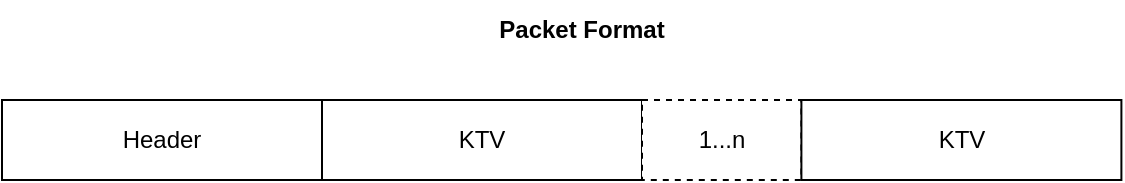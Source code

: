 <mxfile scale="1" border="10" pages="5">
    <diagram id="jRGLZ1VQDzmdCPwqOaVS" name="Overall">
        <mxGraphModel dx="602" dy="907" grid="1" gridSize="10" guides="1" tooltips="1" connect="1" arrows="1" fold="1" page="1" pageScale="1" pageWidth="850" pageHeight="1100" math="0" shadow="0">
            <root>
                <mxCell id="0"/>
                <mxCell id="1" parent="0"/>
                <mxCell id="18QSqJrgAG0pIJhhO5DA-1" value="KTV" style="rounded=0;whiteSpace=wrap;html=1;strokeWidth=1;" parent="1" vertex="1">
                    <mxGeometry x="270" y="370" width="160" height="40" as="geometry"/>
                </mxCell>
                <mxCell id="18QSqJrgAG0pIJhhO5DA-2" value="1...n" style="rounded=0;whiteSpace=wrap;html=1;strokeWidth=1;strokeColor=default;dashed=1;" parent="1" vertex="1">
                    <mxGeometry x="430" y="370" width="79.7" height="40" as="geometry"/>
                </mxCell>
                <mxCell id="18QSqJrgAG0pIJhhO5DA-3" value="Header" style="rounded=0;whiteSpace=wrap;html=1;strokeWidth=1;" parent="1" vertex="1">
                    <mxGeometry x="110" y="370" width="160" height="40" as="geometry"/>
                </mxCell>
                <mxCell id="18QSqJrgAG0pIJhhO5DA-4" value="KTV" style="rounded=0;whiteSpace=wrap;html=1;strokeWidth=1;" parent="1" vertex="1">
                    <mxGeometry x="509.7" y="370" width="160" height="40" as="geometry"/>
                </mxCell>
                <mxCell id="18QSqJrgAG0pIJhhO5DA-5" value="Packet Format" style="text;html=1;strokeColor=none;fillColor=none;align=center;verticalAlign=middle;whiteSpace=wrap;rounded=0;fontStyle=1" parent="1" vertex="1">
                    <mxGeometry x="349.7" y="320" width="100.01" height="30" as="geometry"/>
                </mxCell>
            </root>
        </mxGraphModel>
    </diagram>
    <diagram name="Header" id="-SX_BzPOA6vAbxGaIQ-t">
        <mxGraphModel dx="860" dy="1296" grid="1" gridSize="10" guides="1" tooltips="1" connect="1" arrows="1" fold="1" page="1" pageScale="1" pageWidth="850" pageHeight="1100" math="0" shadow="0">
            <root>
                <mxCell id="0"/>
                <mxCell id="1" parent="0"/>
                <mxCell id="-yvm5NWtW9Nutd4gs-l9-1" value="" style="rounded=0;whiteSpace=wrap;html=1;strokeWidth=1;" parent="1" vertex="1">
                    <mxGeometry x="40.3" y="360" width="320" height="40" as="geometry"/>
                </mxCell>
                <mxCell id="-yvm5NWtW9Nutd4gs-l9-4" value="version" style="rounded=0;whiteSpace=wrap;html=1;" parent="1" vertex="1">
                    <mxGeometry x="240" y="360" width="120.3" height="40" as="geometry"/>
                </mxCell>
                <mxCell id="-yvm5NWtW9Nutd4gs-l9-2" value="" style="shape=curlyBracket;whiteSpace=wrap;html=1;rounded=1;labelPosition=left;verticalLabelPosition=middle;align=right;verticalAlign=middle;rotation=-90;" parent="1" vertex="1">
                    <mxGeometry x="178.63" y="320" width="43.33" height="319.37" as="geometry"/>
                </mxCell>
                <mxCell id="-yvm5NWtW9Nutd4gs-l9-3" value="1 byte" style="text;html=1;strokeColor=none;fillColor=none;align=center;verticalAlign=middle;whiteSpace=wrap;rounded=0;" parent="1" vertex="1">
                    <mxGeometry x="170.3" y="500" width="60" height="30" as="geometry"/>
                </mxCell>
                <mxCell id="-yvm5NWtW9Nutd4gs-l9-9" value="3 bits" style="text;html=1;strokeColor=none;fillColor=none;align=center;verticalAlign=middle;whiteSpace=wrap;rounded=0;" parent="1" vertex="1">
                    <mxGeometry x="270.15" y="430" width="60" height="30" as="geometry"/>
                </mxCell>
                <mxCell id="-yvm5NWtW9Nutd4gs-l9-12" value="" style="shape=crossbar;whiteSpace=wrap;html=1;rounded=1;" parent="1" vertex="1">
                    <mxGeometry x="240" y="410" width="120" height="20" as="geometry"/>
                </mxCell>
                <mxCell id="-yvm5NWtW9Nutd4gs-l9-14" value="" style="shape=crossbar;whiteSpace=wrap;html=1;rounded=1;" parent="1" vertex="1">
                    <mxGeometry x="40" y="410" width="200" height="20" as="geometry"/>
                </mxCell>
                <mxCell id="-yvm5NWtW9Nutd4gs-l9-16" value="5 bits" style="text;html=1;strokeColor=none;fillColor=none;align=center;verticalAlign=middle;whiteSpace=wrap;rounded=0;" parent="1" vertex="1">
                    <mxGeometry x="110.3" y="430" width="60" height="30" as="geometry"/>
                </mxCell>
                <mxCell id="-yvm5NWtW9Nutd4gs-l9-17" value="Header Format" style="text;html=1;strokeColor=none;fillColor=none;align=center;verticalAlign=middle;whiteSpace=wrap;rounded=0;fontStyle=1" parent="1" vertex="1">
                    <mxGeometry x="310" y="298.5" width="100.01" height="30" as="geometry"/>
                </mxCell>
                <mxCell id="-yvm5NWtW9Nutd4gs-l9-32" value="msb" style="text;html=1;strokeColor=none;fillColor=none;align=center;verticalAlign=middle;whiteSpace=wrap;rounded=0;" parent="1" vertex="1">
                    <mxGeometry x="630" y="339" width="60" height="30" as="geometry"/>
                </mxCell>
                <mxCell id="-yvm5NWtW9Nutd4gs-l9-33" value="lsb" style="text;html=1;strokeColor=none;fillColor=none;align=center;verticalAlign=middle;whiteSpace=wrap;rounded=0;" parent="1" vertex="1">
                    <mxGeometry x="20.3" y="339" width="60" height="30" as="geometry"/>
                </mxCell>
                <mxCell id="-yvm5NWtW9Nutd4gs-l9-59" value="message_id" style="rounded=0;whiteSpace=wrap;html=1;" parent="1" vertex="1">
                    <mxGeometry x="360.3" y="360" width="279.7" height="40" as="geometry"/>
                </mxCell>
                <mxCell id="Q6CefnwZj8FvdT9uPfcq-1" value="num_keys" style="rounded=0;whiteSpace=wrap;html=1;" parent="1" vertex="1">
                    <mxGeometry x="40.3" y="360" width="200" height="40" as="geometry"/>
                </mxCell>
                <mxCell id="Q6CefnwZj8FvdT9uPfcq-4" value="" style="shape=curlyBracket;whiteSpace=wrap;html=1;rounded=1;labelPosition=left;verticalLabelPosition=middle;align=right;verticalAlign=middle;rotation=-90;" parent="1" vertex="1">
                    <mxGeometry x="498.48" y="320" width="43.33" height="319.37" as="geometry"/>
                </mxCell>
                <mxCell id="Q6CefnwZj8FvdT9uPfcq-5" value="1 byte" style="text;html=1;strokeColor=none;fillColor=none;align=center;verticalAlign=middle;whiteSpace=wrap;rounded=0;" parent="1" vertex="1">
                    <mxGeometry x="490.15" y="500" width="60" height="30" as="geometry"/>
                </mxCell>
                <mxCell id="MVyZrQhz5zQ4xoBI6YH0-1" value="type" style="rounded=0;whiteSpace=wrap;html=1;" parent="1" vertex="1">
                    <mxGeometry x="640" y="360" width="40" height="40" as="geometry"/>
                </mxCell>
                <mxCell id="MVyZrQhz5zQ4xoBI6YH0-2" value="" style="shape=crossbar;whiteSpace=wrap;html=1;rounded=1;" parent="1" vertex="1">
                    <mxGeometry x="640" y="410" width="39.67" height="20" as="geometry"/>
                </mxCell>
                <mxCell id="MVyZrQhz5zQ4xoBI6YH0-3" value="" style="shape=crossbar;whiteSpace=wrap;html=1;rounded=1;" parent="1" vertex="1">
                    <mxGeometry x="360.3" y="410" width="280" height="20" as="geometry"/>
                </mxCell>
                <mxCell id="MVyZrQhz5zQ4xoBI6YH0-4" value="1 bit" style="text;html=1;strokeColor=none;fillColor=none;align=center;verticalAlign=middle;whiteSpace=wrap;rounded=0;" parent="1" vertex="1">
                    <mxGeometry x="629.84" y="430" width="60" height="30" as="geometry"/>
                </mxCell>
                <mxCell id="MVyZrQhz5zQ4xoBI6YH0-5" value="7 bits" style="text;html=1;strokeColor=none;fillColor=none;align=center;verticalAlign=middle;whiteSpace=wrap;rounded=0;" parent="1" vertex="1">
                    <mxGeometry x="490.14" y="430" width="60" height="30" as="geometry"/>
                </mxCell>
            </root>
        </mxGraphModel>
    </diagram>
    <diagram id="9KhTQYBDfL7nM1GTXUHD" name="Normal">
        <mxGraphModel dx="1224" dy="1110" grid="1" gridSize="10" guides="1" tooltips="1" connect="1" arrows="1" fold="1" page="1" pageScale="1" pageWidth="850" pageHeight="1100" math="0" shadow="0">
            <root>
                <mxCell id="0"/>
                <mxCell id="1" parent="0"/>
                <mxCell id="LPtq6mbwHvqZNou_auJ4-1" value="" style="shape=curlyBracket;whiteSpace=wrap;html=1;rounded=1;labelPosition=left;verticalLabelPosition=middle;align=right;verticalAlign=middle;rotation=-90;" parent="1" vertex="1">
                    <mxGeometry x="1058.33" y="280" width="43.33" height="319.37" as="geometry"/>
                </mxCell>
                <mxCell id="LPtq6mbwHvqZNou_auJ4-2" value="1 byte" style="text;html=1;strokeColor=none;fillColor=none;align=center;verticalAlign=middle;whiteSpace=wrap;rounded=0;" parent="1" vertex="1">
                    <mxGeometry x="1050" y="460" width="60" height="30" as="geometry"/>
                </mxCell>
                <mxCell id="LPtq6mbwHvqZNou_auJ4-3" value="5 bits" style="text;html=1;strokeColor=none;fillColor=none;align=center;verticalAlign=middle;whiteSpace=wrap;rounded=0;" parent="1" vertex="1">
                    <mxGeometry x="990" y="390" width="60" height="30" as="geometry"/>
                </mxCell>
                <mxCell id="LPtq6mbwHvqZNou_auJ4-4" value="KTV Format (normal)" style="text;html=1;strokeColor=none;fillColor=none;align=center;verticalAlign=middle;whiteSpace=wrap;rounded=0;fontStyle=1" parent="1" vertex="1">
                    <mxGeometry x="1200" y="260" width="90" height="30" as="geometry"/>
                </mxCell>
                <mxCell id="LPtq6mbwHvqZNou_auJ4-5" value="3 bits" style="text;html=1;strokeColor=none;fillColor=none;align=center;verticalAlign=middle;whiteSpace=wrap;rounded=0;" parent="1" vertex="1">
                    <mxGeometry x="1150" y="390" width="60" height="30" as="geometry"/>
                </mxCell>
                <mxCell id="LPtq6mbwHvqZNou_auJ4-6" value="value" style="rounded=0;whiteSpace=wrap;html=1;" parent="1" vertex="1">
                    <mxGeometry x="1240" y="320" width="320" height="40" as="geometry"/>
                </mxCell>
                <mxCell id="LPtq6mbwHvqZNou_auJ4-7" value="" style="shape=curlyBracket;whiteSpace=wrap;html=1;rounded=1;labelPosition=left;verticalLabelPosition=middle;align=right;verticalAlign=middle;rotation=-90;" parent="1" vertex="1">
                    <mxGeometry x="1378.64" y="279.46" width="43.33" height="320.23" as="geometry"/>
                </mxCell>
                <mxCell id="LPtq6mbwHvqZNou_auJ4-8" value="length defined by type*" style="text;html=1;strokeColor=none;fillColor=none;align=center;verticalAlign=middle;whiteSpace=wrap;rounded=0;" parent="1" vertex="1">
                    <mxGeometry x="1332.15" y="460" width="140" height="30" as="geometry"/>
                </mxCell>
                <mxCell id="LPtq6mbwHvqZNou_auJ4-9" value="(* = in the case type is binary, see below format)" style="text;html=1;strokeColor=none;fillColor=none;align=center;verticalAlign=middle;whiteSpace=wrap;rounded=0;" parent="1" vertex="1">
                    <mxGeometry x="1267.15" y="480" width="270" height="30" as="geometry"/>
                </mxCell>
                <mxCell id="LPtq6mbwHvqZNou_auJ4-10" value="" style="rounded=0;whiteSpace=wrap;html=1;strokeWidth=1;" parent="1" vertex="1">
                    <mxGeometry x="920" y="320" width="320" height="40" as="geometry"/>
                </mxCell>
                <mxCell id="LPtq6mbwHvqZNou_auJ4-11" value="key" style="rounded=0;whiteSpace=wrap;html=1;" parent="1" vertex="1">
                    <mxGeometry x="920" y="320" width="200" height="40" as="geometry"/>
                </mxCell>
                <mxCell id="LPtq6mbwHvqZNou_auJ4-12" value="" style="shape=crossbar;whiteSpace=wrap;html=1;rounded=1;" parent="1" vertex="1">
                    <mxGeometry x="920" y="370" width="200" height="20" as="geometry"/>
                </mxCell>
                <mxCell id="LPtq6mbwHvqZNou_auJ4-13" value="type" style="rounded=0;whiteSpace=wrap;html=1;" parent="1" vertex="1">
                    <mxGeometry x="1120" y="320" width="120" height="40" as="geometry"/>
                </mxCell>
                <mxCell id="LPtq6mbwHvqZNou_auJ4-14" value="" style="shape=crossbar;whiteSpace=wrap;html=1;rounded=1;" parent="1" vertex="1">
                    <mxGeometry x="1120" y="370" width="120" height="20" as="geometry"/>
                </mxCell>
            </root>
        </mxGraphModel>
    </diagram>
    <diagram id="9ANsDLUIItqi1jf3H2PD" name="Binary">
        <mxGraphModel dx="1224" dy="1110" grid="1" gridSize="10" guides="1" tooltips="1" connect="1" arrows="1" fold="1" page="1" pageScale="1" pageWidth="850" pageHeight="1100" math="0" shadow="0">
            <root>
                <mxCell id="0"/>
                <mxCell id="1" parent="0"/>
                <mxCell id="uruleg69Tsjp95d_ZB7A-1" value="" style="rounded=0;whiteSpace=wrap;html=1;strokeWidth=1;" parent="1" vertex="1">
                    <mxGeometry x="970" y="369.37" width="320" height="40" as="geometry"/>
                </mxCell>
                <mxCell id="uruleg69Tsjp95d_ZB7A-2" value="" style="shape=curlyBracket;whiteSpace=wrap;html=1;rounded=1;labelPosition=left;verticalLabelPosition=middle;align=right;verticalAlign=middle;rotation=-90;" parent="1" vertex="1">
                    <mxGeometry x="1108.33" y="329.37" width="43.33" height="319.37" as="geometry"/>
                </mxCell>
                <mxCell id="uruleg69Tsjp95d_ZB7A-3" value="1 byte" style="text;html=1;strokeColor=none;fillColor=none;align=center;verticalAlign=middle;whiteSpace=wrap;rounded=0;" parent="1" vertex="1">
                    <mxGeometry x="1100" y="509.37" width="60" height="30" as="geometry"/>
                </mxCell>
                <mxCell id="uruleg69Tsjp95d_ZB7A-4" value="key" style="rounded=0;whiteSpace=wrap;html=1;" parent="1" vertex="1">
                    <mxGeometry x="970" y="369.37" width="200" height="40" as="geometry"/>
                </mxCell>
                <mxCell id="uruleg69Tsjp95d_ZB7A-5" value="5 bits" style="text;html=1;strokeColor=none;fillColor=none;align=center;verticalAlign=middle;whiteSpace=wrap;rounded=0;" parent="1" vertex="1">
                    <mxGeometry x="1040" y="439.37" width="60" height="30" as="geometry"/>
                </mxCell>
                <mxCell id="uruleg69Tsjp95d_ZB7A-6" value="" style="shape=crossbar;whiteSpace=wrap;html=1;rounded=1;" parent="1" vertex="1">
                    <mxGeometry x="970" y="419.37" width="200" height="20" as="geometry"/>
                </mxCell>
                <mxCell id="uruleg69Tsjp95d_ZB7A-7" value="type == binary" style="rounded=0;whiteSpace=wrap;html=1;" parent="1" vertex="1">
                    <mxGeometry x="1170" y="369.37" width="120" height="40" as="geometry"/>
                </mxCell>
                <mxCell id="uruleg69Tsjp95d_ZB7A-8" value="3 bits" style="text;html=1;strokeColor=none;fillColor=none;align=center;verticalAlign=middle;whiteSpace=wrap;rounded=0;" parent="1" vertex="1">
                    <mxGeometry x="1190" y="439.37" width="60" height="30" as="geometry"/>
                </mxCell>
                <mxCell id="uruleg69Tsjp95d_ZB7A-9" value="" style="shape=crossbar;whiteSpace=wrap;html=1;rounded=1;" parent="1" vertex="1">
                    <mxGeometry x="1170" y="419.37" width="120" height="20" as="geometry"/>
                </mxCell>
                <mxCell id="uruleg69Tsjp95d_ZB7A-10" value="length" style="rounded=0;whiteSpace=wrap;html=1;" parent="1" vertex="1">
                    <mxGeometry x="1290" y="369.37" width="320" height="40" as="geometry"/>
                </mxCell>
                <mxCell id="uruleg69Tsjp95d_ZB7A-11" value="" style="shape=curlyBracket;whiteSpace=wrap;html=1;rounded=1;labelPosition=left;verticalLabelPosition=middle;align=right;verticalAlign=middle;rotation=-90;" parent="1" vertex="1">
                    <mxGeometry x="1428.34" y="328.5" width="43.33" height="321.1" as="geometry"/>
                </mxCell>
                <mxCell id="uruleg69Tsjp95d_ZB7A-12" value="length defined by previous byte" style="text;html=1;strokeColor=none;fillColor=none;align=center;verticalAlign=middle;whiteSpace=wrap;rounded=0;" parent="1" vertex="1">
                    <mxGeometry x="1700.33" y="509.37" width="140" height="30" as="geometry"/>
                </mxCell>
                <mxCell id="uruleg69Tsjp95d_ZB7A-13" value="value" style="rounded=0;whiteSpace=wrap;html=1;" parent="1" vertex="1">
                    <mxGeometry x="1610" y="369.37" width="320" height="40" as="geometry"/>
                </mxCell>
                <mxCell id="uruleg69Tsjp95d_ZB7A-14" value="1 byte" style="text;html=1;strokeColor=none;fillColor=none;align=center;verticalAlign=middle;whiteSpace=wrap;rounded=0;" parent="1" vertex="1">
                    <mxGeometry x="1420" y="509.37" width="60" height="30" as="geometry"/>
                </mxCell>
                <mxCell id="uruleg69Tsjp95d_ZB7A-15" value="" style="shape=curlyBracket;whiteSpace=wrap;html=1;rounded=1;labelPosition=left;verticalLabelPosition=middle;align=right;verticalAlign=middle;rotation=-90;" parent="1" vertex="1">
                    <mxGeometry x="1748.66" y="329.68" width="43.33" height="320" as="geometry"/>
                </mxCell>
                <mxCell id="uruleg69Tsjp95d_ZB7A-16" value="KTV Format (binary)" style="text;html=1;strokeColor=none;fillColor=none;align=center;verticalAlign=middle;whiteSpace=wrap;rounded=0;fontStyle=1" parent="1" vertex="1">
                    <mxGeometry x="1407.15" y="320" width="90" height="30" as="geometry"/>
                </mxCell>
            </root>
        </mxGraphModel>
    </diagram>
    <diagram id="EN7C9girxXGw2fs3555E" name="REQ">
        <mxGraphModel dx="2074" dy="1110" grid="1" gridSize="10" guides="1" tooltips="1" connect="1" arrows="1" fold="1" page="1" pageScale="1" pageWidth="850" pageHeight="1100" math="0" shadow="0">
            <root>
                <mxCell id="0"/>
                <mxCell id="1" parent="0"/>
                <mxCell id="5UmX_dog4i2l6romLY8N-1" value="key=1, type=uint8" style="rounded=0;whiteSpace=wrap;html=1;strokeWidth=1;" parent="1" vertex="1">
                    <mxGeometry x="345" y="420.16" width="160" height="40" as="geometry"/>
                </mxCell>
                <mxCell id="5UmX_dog4i2l6romLY8N-2" value="key=6, type=uint16" style="rounded=0;whiteSpace=wrap;html=1;strokeWidth=1;" parent="1" vertex="1">
                    <mxGeometry x="505" y="420.16" width="160" height="40" as="geometry"/>
                </mxCell>
                <mxCell id="5UmX_dog4i2l6romLY8N-3" value="version=1, rtr=true, num_keys=2" style="rounded=0;whiteSpace=wrap;html=1;strokeWidth=1;" parent="1" vertex="1">
                    <mxGeometry x="185" y="420.16" width="160" height="40" as="geometry"/>
                </mxCell>
                <mxCell id="5UmX_dog4i2l6romLY8N-4" value="" style="shape=curlyBracket;whiteSpace=wrap;html=1;rounded=1;labelPosition=left;verticalLabelPosition=middle;align=right;verticalAlign=middle;rotation=-90;" parent="1" vertex="1">
                    <mxGeometry x="243.64" y="409.85" width="43.33" height="160" as="geometry"/>
                </mxCell>
                <mxCell id="5UmX_dog4i2l6romLY8N-5" value="1 byte" style="text;html=1;strokeColor=none;fillColor=none;align=center;verticalAlign=middle;whiteSpace=wrap;rounded=0;" parent="1" vertex="1">
                    <mxGeometry x="235" y="510.16" width="60" height="30" as="geometry"/>
                </mxCell>
                <mxCell id="5UmX_dog4i2l6romLY8N-6" value="" style="shape=curlyBracket;whiteSpace=wrap;html=1;rounded=1;labelPosition=left;verticalLabelPosition=middle;align=right;verticalAlign=middle;rotation=-90;" parent="1" vertex="1">
                    <mxGeometry x="403.64" y="409.85" width="43.33" height="160" as="geometry"/>
                </mxCell>
                <mxCell id="5UmX_dog4i2l6romLY8N-7" value="1 byte" style="text;html=1;strokeColor=none;fillColor=none;align=center;verticalAlign=middle;whiteSpace=wrap;rounded=0;" parent="1" vertex="1">
                    <mxGeometry x="395" y="510.16" width="60" height="30" as="geometry"/>
                </mxCell>
                <mxCell id="5UmX_dog4i2l6romLY8N-8" value="" style="shape=curlyBracket;whiteSpace=wrap;html=1;rounded=1;labelPosition=left;verticalLabelPosition=middle;align=right;verticalAlign=middle;rotation=-90;" parent="1" vertex="1">
                    <mxGeometry x="563.64" y="409.85" width="43.33" height="160" as="geometry"/>
                </mxCell>
                <mxCell id="5UmX_dog4i2l6romLY8N-9" value="1 byte" style="text;html=1;strokeColor=none;fillColor=none;align=center;verticalAlign=middle;whiteSpace=wrap;rounded=0;" parent="1" vertex="1">
                    <mxGeometry x="555" y="510.16" width="60" height="30" as="geometry"/>
                </mxCell>
                <mxCell id="5UmX_dog4i2l6romLY8N-10" value="RTR Example" style="text;html=1;strokeColor=none;fillColor=none;align=center;verticalAlign=middle;whiteSpace=wrap;rounded=0;fontStyle=1" parent="1" vertex="1">
                    <mxGeometry x="395.3" y="340" width="60" height="30" as="geometry"/>
                </mxCell>
                <mxCell id="5UmX_dog4i2l6romLY8N-11" value="header" style="text;html=1;strokeColor=none;fillColor=none;align=center;verticalAlign=middle;whiteSpace=wrap;rounded=0;" parent="1" vertex="1">
                    <mxGeometry x="235.3" y="390.16" width="60" height="30" as="geometry"/>
                </mxCell>
                <mxCell id="5UmX_dog4i2l6romLY8N-12" value="ktv" style="text;html=1;strokeColor=none;fillColor=none;align=center;verticalAlign=middle;whiteSpace=wrap;rounded=0;" parent="1" vertex="1">
                    <mxGeometry x="395.3" y="390.16" width="60" height="30" as="geometry"/>
                </mxCell>
                <mxCell id="5UmX_dog4i2l6romLY8N-13" value="ktv" style="text;html=1;strokeColor=none;fillColor=none;align=center;verticalAlign=middle;whiteSpace=wrap;rounded=0;" parent="1" vertex="1">
                    <mxGeometry x="555.3" y="390.16" width="60" height="30" as="geometry"/>
                </mxCell>
            </root>
        </mxGraphModel>
    </diagram>
</mxfile>